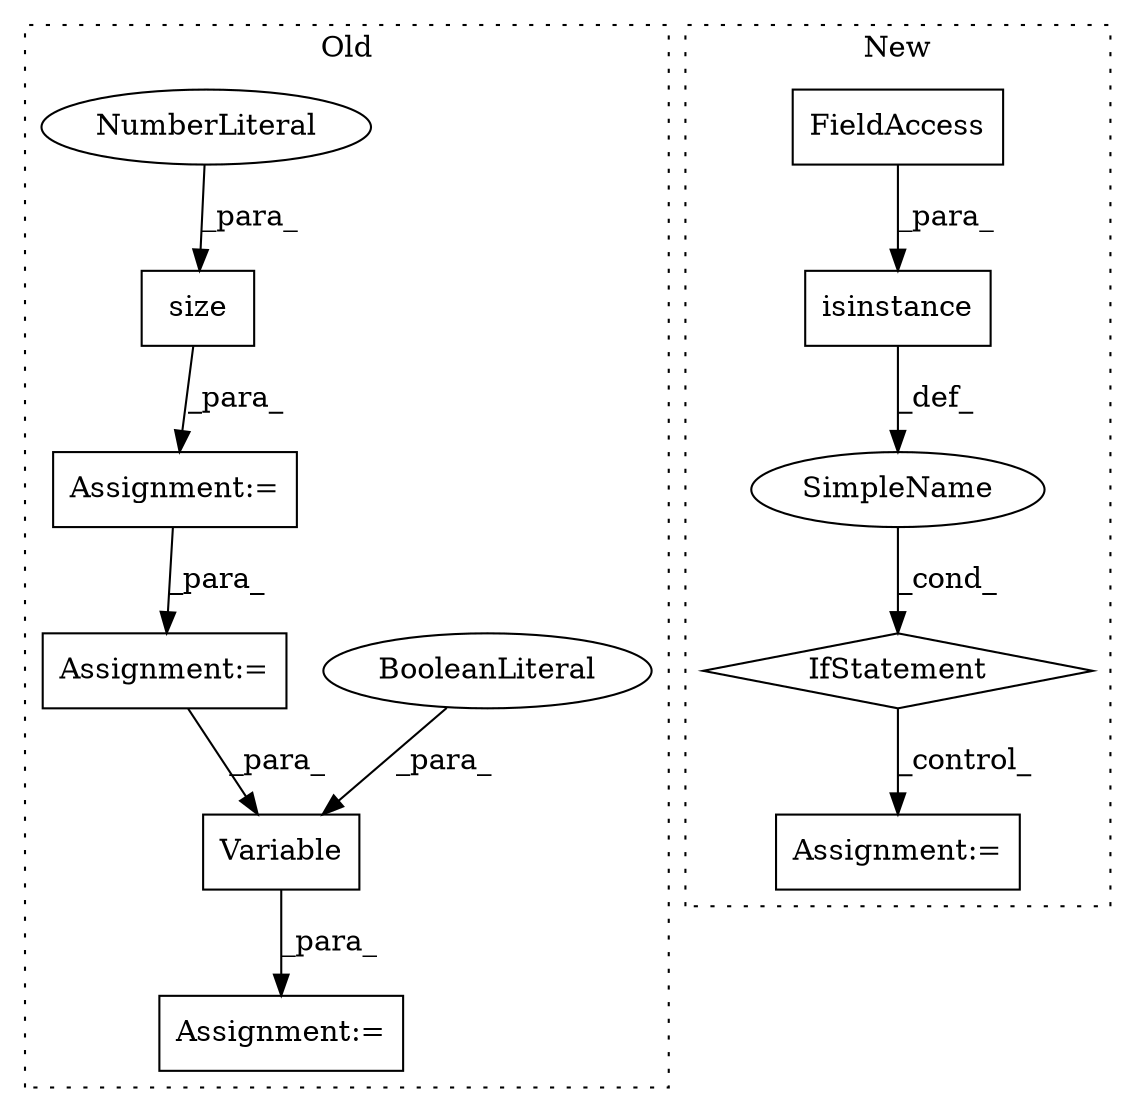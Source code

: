 digraph G {
subgraph cluster0 {
1 [label="Variable" a="32" s="1330,1373" l="9,1" shape="box"];
6 [label="Assignment:=" a="7" s="1388" l="8" shape="box"];
7 [label="Assignment:=" a="7" s="1166" l="8" shape="box"];
8 [label="BooleanLiteral" a="9" s="1368" l="5" shape="ellipse"];
9 [label="size" a="32" s="1145,1151" l="5,1" shape="box"];
10 [label="NumberLiteral" a="34" s="1150" l="1" shape="ellipse"];
12 [label="Assignment:=" a="7" s="1140" l="1" shape="box"];
label = "Old";
style="dotted";
}
subgraph cluster1 {
2 [label="isinstance" a="32" s="1265,1287" l="11,1" shape="box"];
3 [label="IfStatement" a="25" s="1261,1288" l="4,2" shape="diamond"];
4 [label="Assignment:=" a="7" s="1305" l="1" shape="box"];
5 [label="SimpleName" a="42" s="" l="" shape="ellipse"];
11 [label="FieldAccess" a="22" s="1282" l="5" shape="box"];
label = "New";
style="dotted";
}
1 -> 6 [label="_para_"];
2 -> 5 [label="_def_"];
3 -> 4 [label="_control_"];
5 -> 3 [label="_cond_"];
7 -> 1 [label="_para_"];
8 -> 1 [label="_para_"];
9 -> 12 [label="_para_"];
10 -> 9 [label="_para_"];
11 -> 2 [label="_para_"];
12 -> 7 [label="_para_"];
}